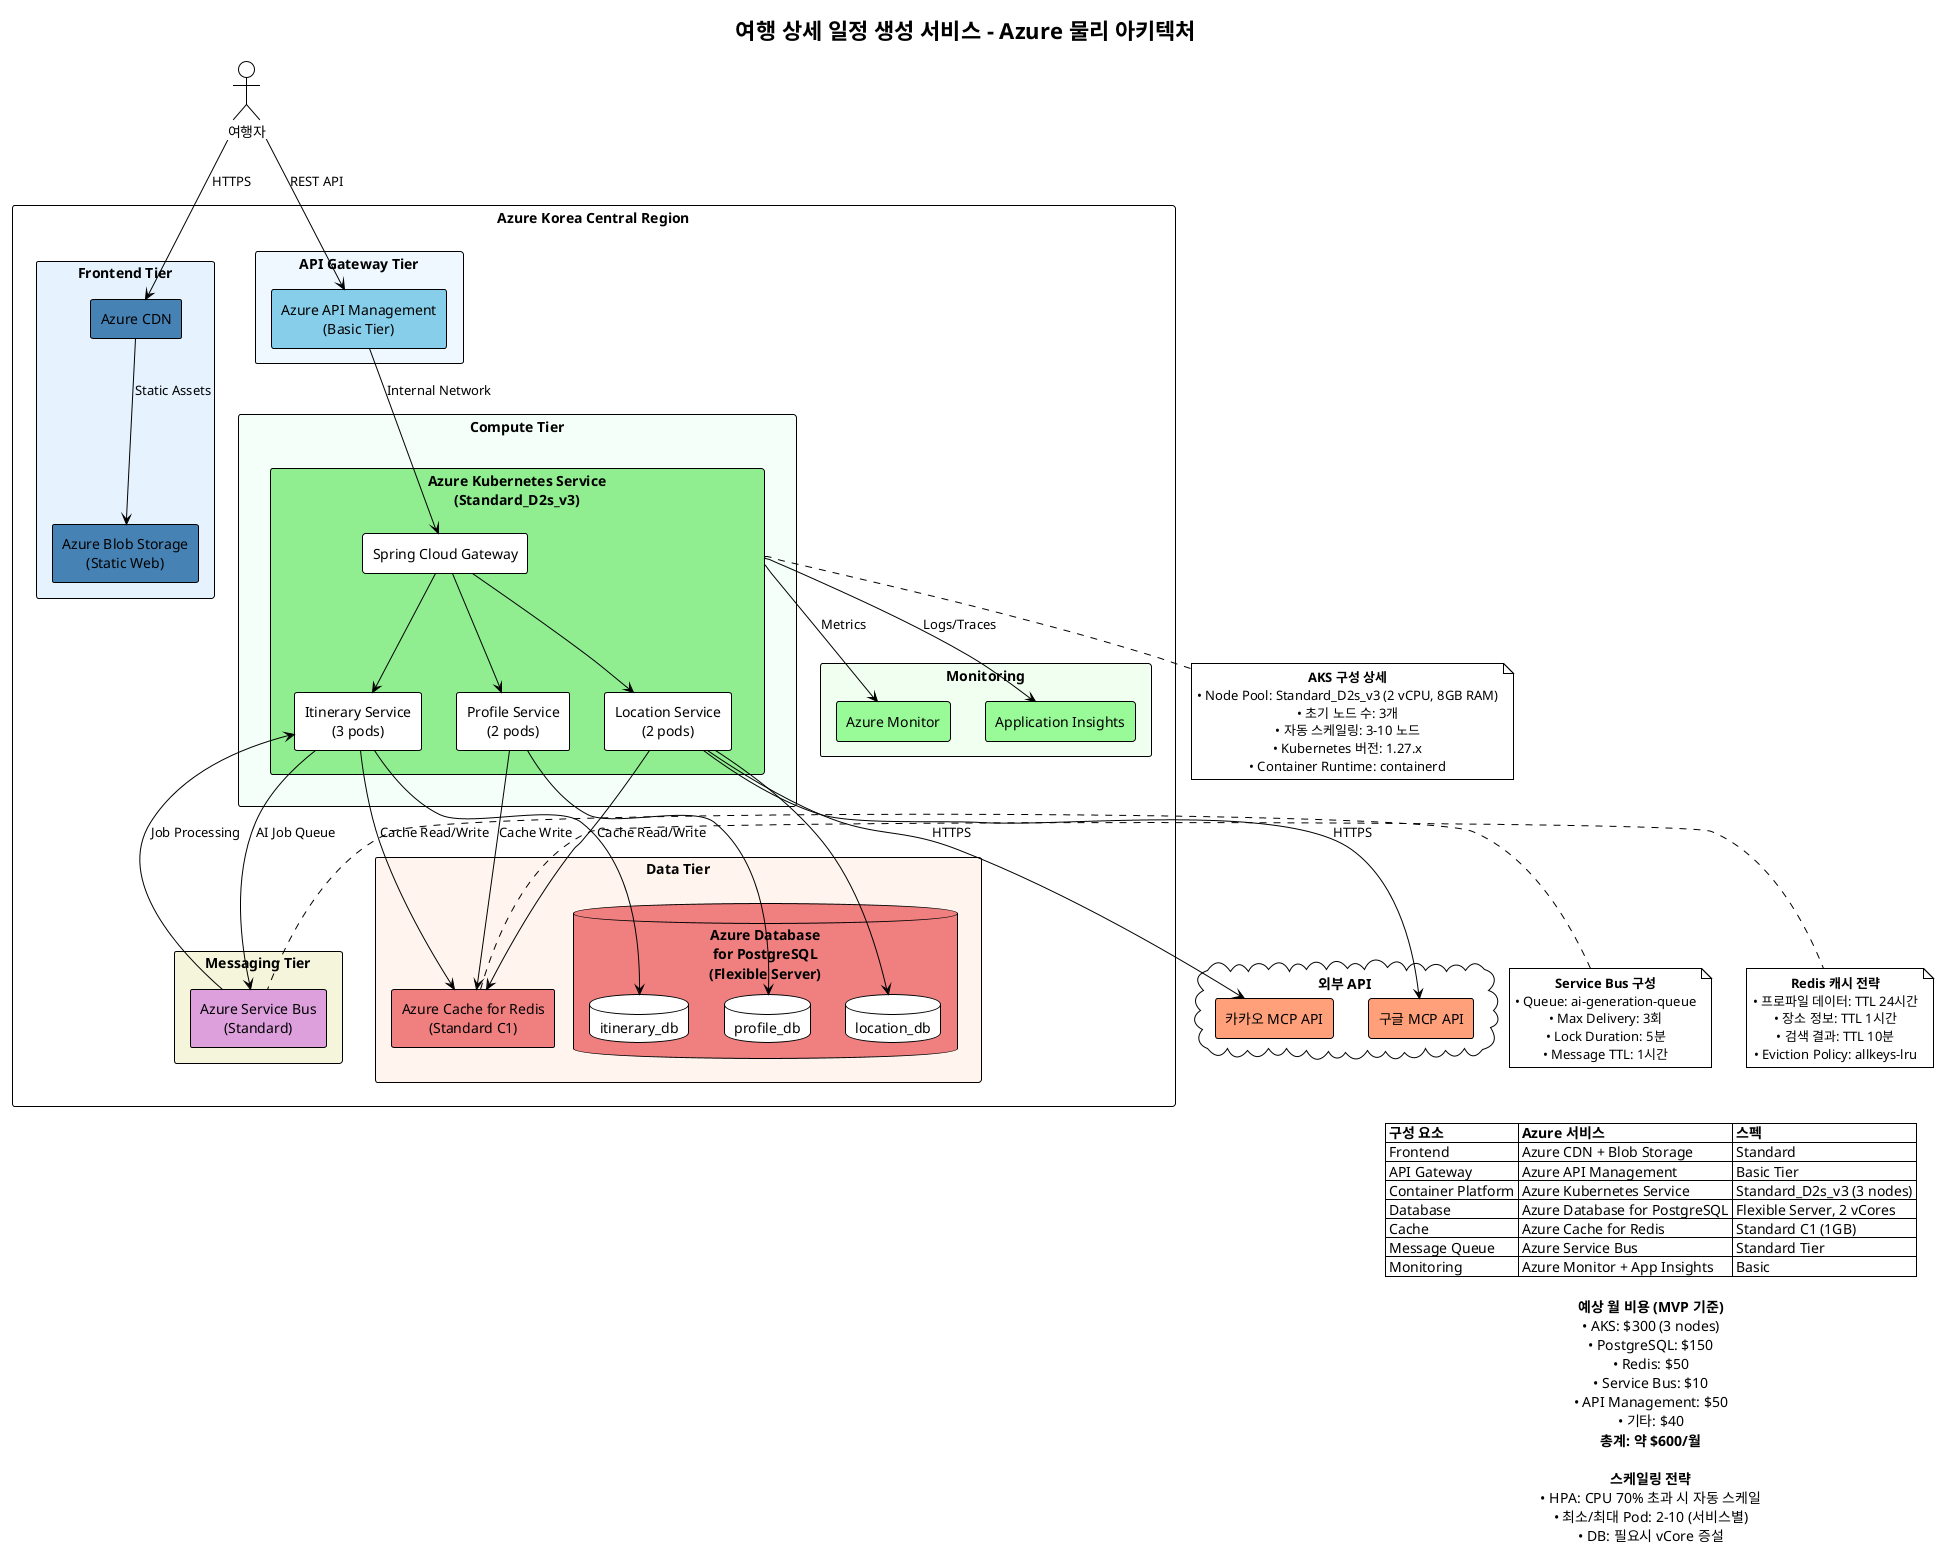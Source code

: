 @startuml
!theme mono

skinparam componentStyle rectangle
skinparam defaultTextAlignment center

title 여행 상세 일정 생성 서비스 - Azure 물리 아키텍처

' Azure 색상 정의
!define AZURE_COLOR #0078D4
!define AZURE_SYMBOL_COLOR #FFFFFF

' 사용자 및 외부 시스템
actor "여행자" as User

cloud "외부 API" {
    component "카카오 MCP API" as KakaoAPI #FFA07A
    component "구글 MCP API" as GoogleAPI #FFA07A
}

' Azure 리전
rectangle "Azure Korea Central Region" {
    
    ' 프론트엔드 계층
    rectangle "Frontend Tier" #E6F3FF {
        component "Azure CDN" as CDN #4682B4
        component "Azure Blob Storage\n(Static Web)" as BlobStorage #4682B4
    }
    
    ' API Gateway 계층
    rectangle "API Gateway Tier" #F0F8FF {
        component "Azure API Management\n(Basic Tier)" as APIM #87CEEB
    }
    
    ' 컴퓨팅 계층
    rectangle "Compute Tier" #F5FFFA {
        component "Azure Kubernetes Service\n(Standard_D2s_v3)" as AKS #90EE90 {
            component "Profile Service\n(2 pods)" as ProfilePod
            component "Itinerary Service\n(3 pods)" as ItineraryPod
            component "Location Service\n(2 pods)" as LocationPod
            component "Spring Cloud Gateway" as SCG
        }
    }
    
    ' 데이터 계층
    rectangle "Data Tier" #FFF5EE {
        database "Azure Database\nfor PostgreSQL\n(Flexible Server)" as PostgreSQL #F08080 {
            database "profile_db" as ProfileDB
            database "itinerary_db" as ItineraryDB
            database "location_db" as LocationDB
        }
        
        component "Azure Cache for Redis\n(Standard C1)" as Redis #F08080
    }
    
    ' 메시징 계층
    rectangle "Messaging Tier" #F5F5DC {
        component "Azure Service Bus\n(Standard)" as ServiceBus #DDA0DD
    }
    
    ' 모니터링
    rectangle "Monitoring" #F0FFF0 {
        component "Azure Monitor" as Monitor #98FB98
        component "Application Insights" as AppInsights #98FB98
    }
}

' 연결 관계
User --> CDN : HTTPS
CDN --> BlobStorage : Static Assets
User --> APIM : REST API

APIM --> SCG : Internal Network
SCG --> ProfilePod
SCG --> ItineraryPod
SCG --> LocationPod

ProfilePod --> ProfileDB
ItineraryPod --> ItineraryDB
LocationPod --> LocationDB

ProfilePod --> Redis : Cache Write
ItineraryPod --> Redis : Cache Read/Write
LocationPod --> Redis : Cache Read/Write

ItineraryPod --> ServiceBus : AI Job Queue
ServiceBus --> ItineraryPod : Job Processing

LocationPod --> KakaoAPI : HTTPS
LocationPod --> GoogleAPI : HTTPS

' 모니터링 연결
AKS --> Monitor : Metrics
AKS --> AppInsights : Logs/Traces

' 범례 및 설명
legend right
|= 구성 요소 |= Azure 서비스 |= 스펙 |
| Frontend | Azure CDN + Blob Storage | Standard |
| API Gateway | Azure API Management | Basic Tier |
| Container Platform | Azure Kubernetes Service | Standard_D2s_v3 (3 nodes) |
| Database | Azure Database for PostgreSQL | Flexible Server, 2 vCores |
| Cache | Azure Cache for Redis | Standard C1 (1GB) |
| Message Queue | Azure Service Bus | Standard Tier |
| Monitoring | Azure Monitor + App Insights | Basic |

<b>예상 월 비용 (MVP 기준)</b>
• AKS: $300 (3 nodes)
• PostgreSQL: $150
• Redis: $50
• Service Bus: $10
• API Management: $50
• 기타: $40
<b>총계: 약 $600/월</b>

<b>스케일링 전략</b>
• HPA: CPU 70% 초과 시 자동 스케일
• 최소/최대 Pod: 2-10 (서비스별)
• DB: 필요시 vCore 증설
endlegend

note bottom of AKS
<b>AKS 구성 상세</b>
• Node Pool: Standard_D2s_v3 (2 vCPU, 8GB RAM)
• 초기 노드 수: 3개
• 자동 스케일링: 3-10 노드
• Kubernetes 버전: 1.27.x
• Container Runtime: containerd
end note

note right of Redis
<b>Redis 캐시 전략</b>
• 프로파일 데이터: TTL 24시간
• 장소 정보: TTL 1시간
• 검색 결과: TTL 10분
• Eviction Policy: allkeys-lru
end note

note left of ServiceBus
<b>Service Bus 구성</b>
• Queue: ai-generation-queue
• Max Delivery: 3회
• Lock Duration: 5분
• Message TTL: 1시간
end note

@enduml